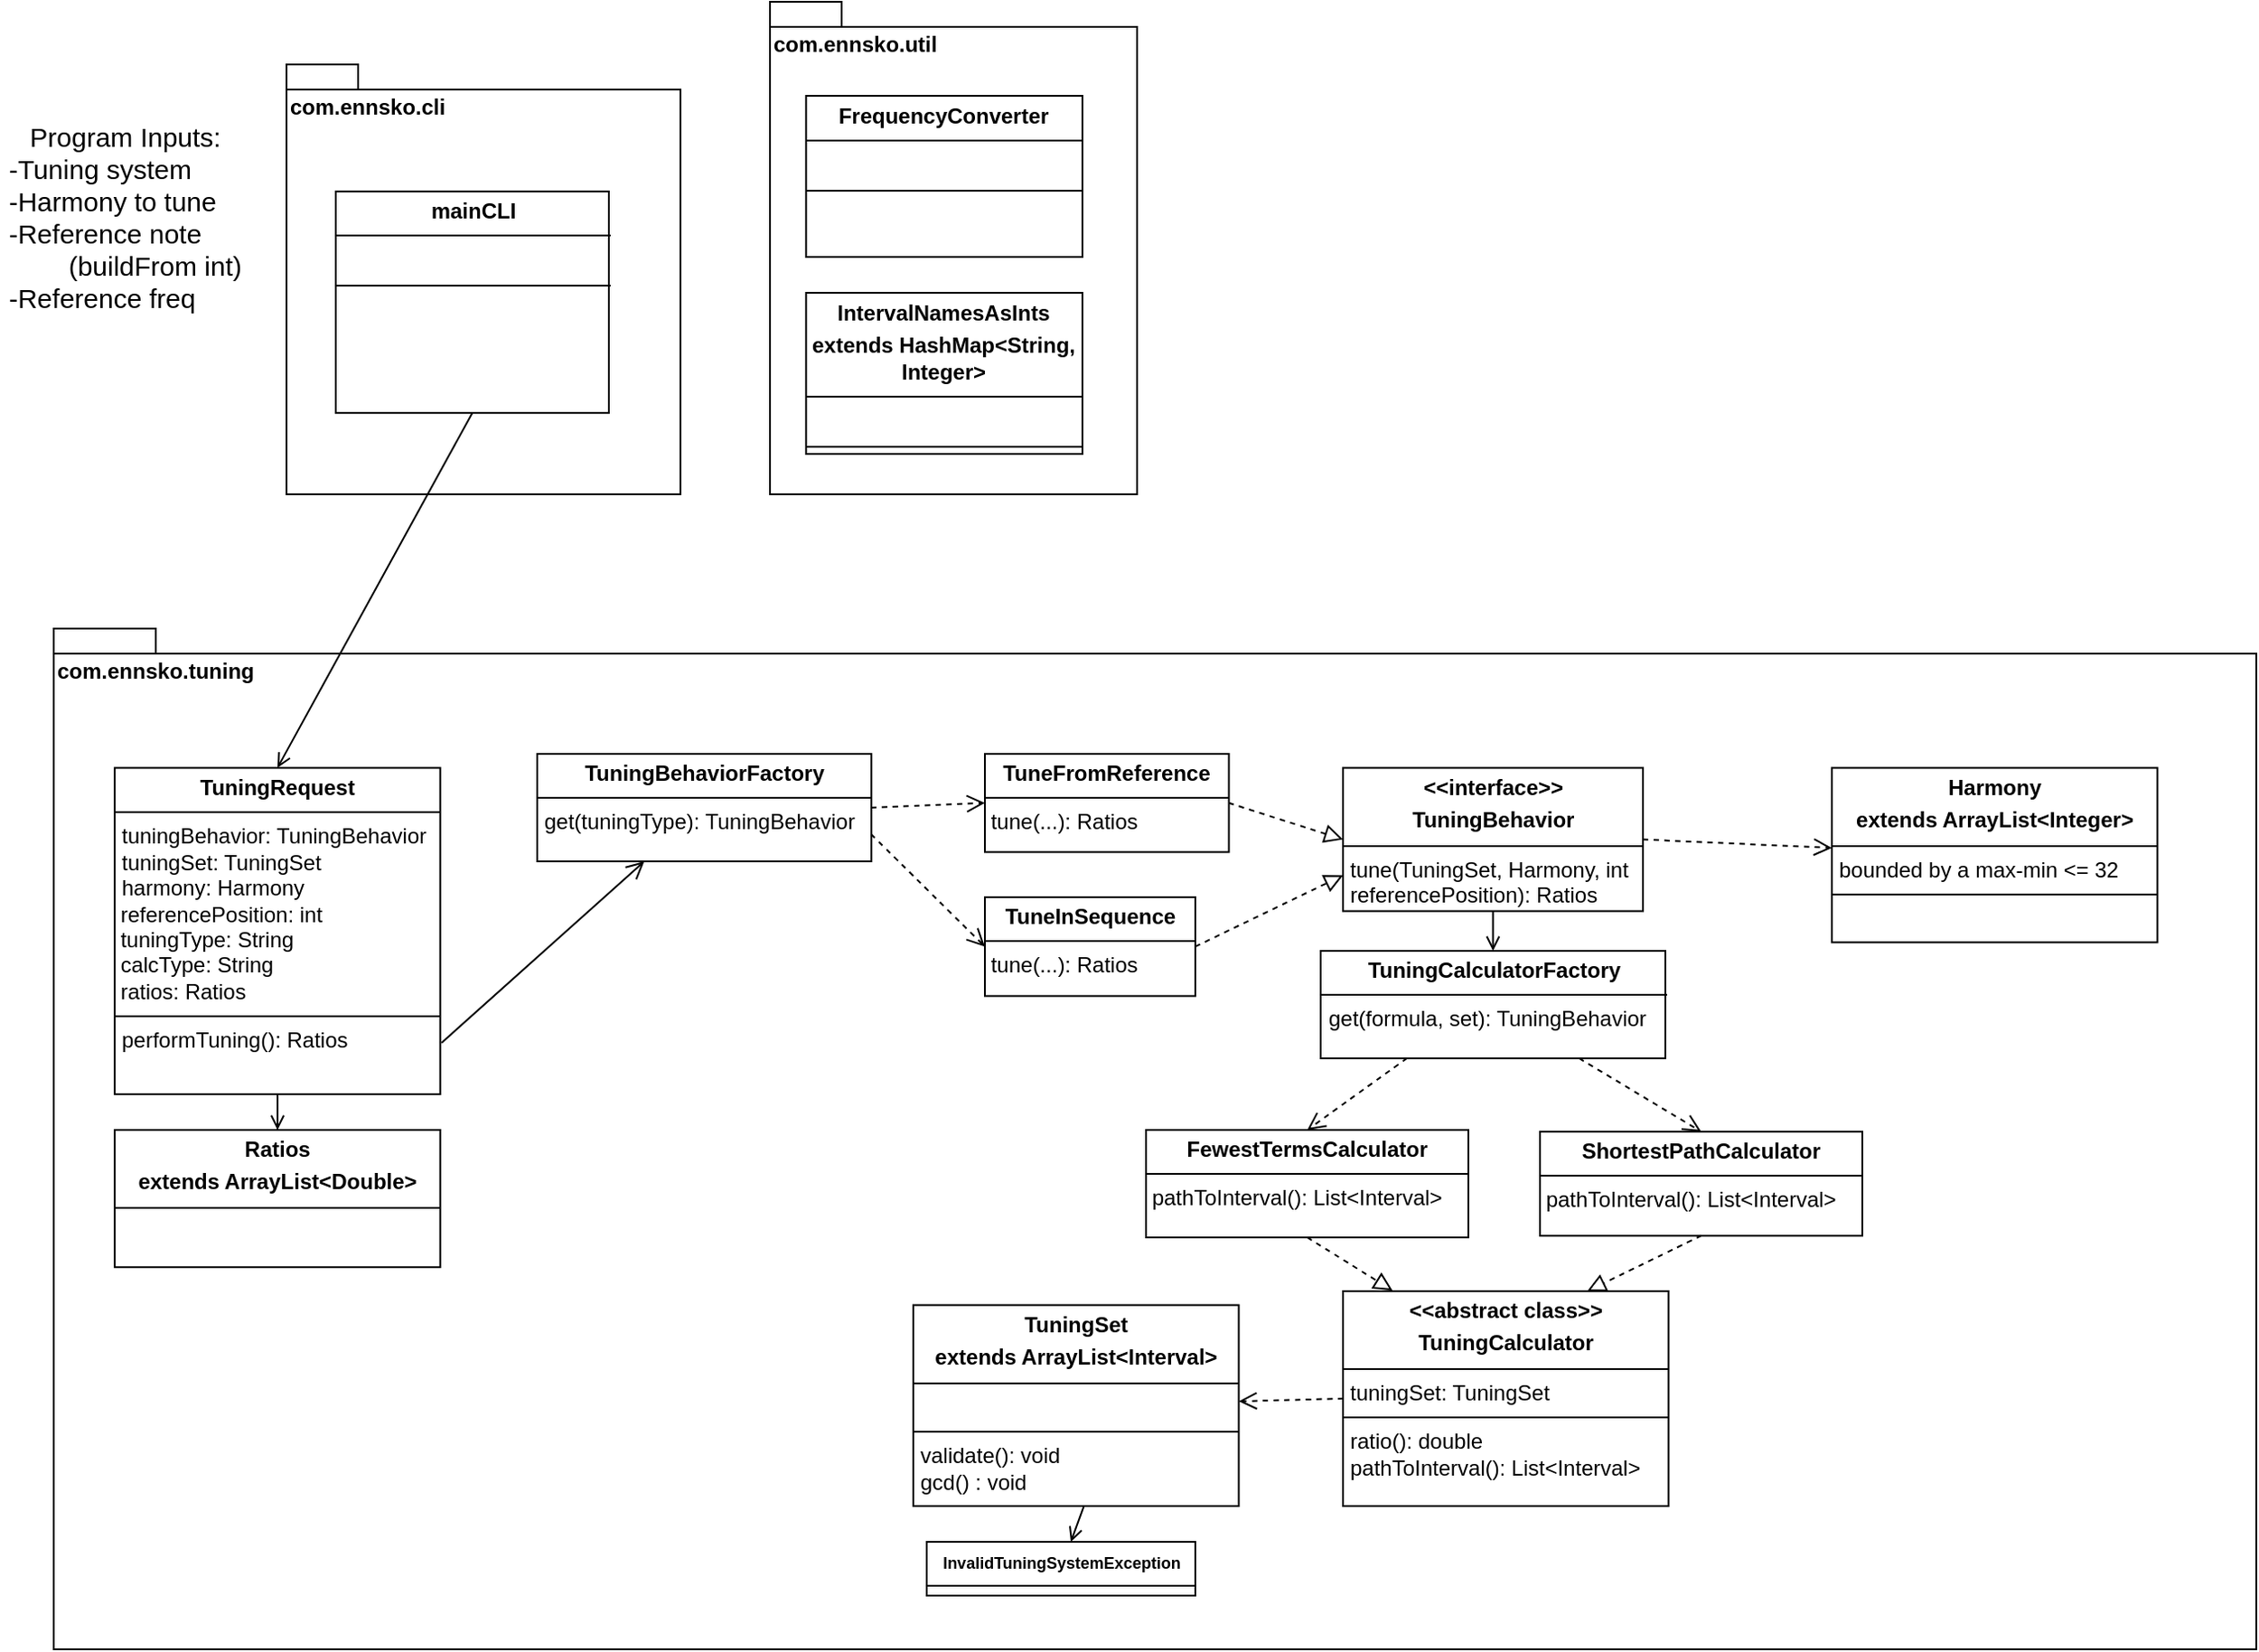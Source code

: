 <mxfile version="27.0.6">
  <diagram name="Page-1" id="yEVWUjx7SioKEEwHRCnq">
    <mxGraphModel dx="493" dy="1009" grid="1" gridSize="10" guides="1" tooltips="1" connect="1" arrows="1" fold="1" page="1" pageScale="1" pageWidth="850" pageHeight="1100" math="0" shadow="0">
      <root>
        <mxCell id="0" />
        <mxCell id="1" parent="0" />
        <mxCell id="_Vw9QgwqF3zOENZBoJmK-1" value="com.ennsko.cli" style="shape=folder;fontStyle=1;spacingTop=10;tabWidth=40;tabHeight=14;tabPosition=left;html=1;whiteSpace=wrap;verticalAlign=top;align=left;container=1;collapsible=0;" parent="1" vertex="1">
          <mxGeometry x="230" y="55" width="220" height="240" as="geometry">
            <mxRectangle x="25" y="40" width="160" height="40" as="alternateBounds" />
          </mxGeometry>
        </mxCell>
        <mxCell id="_Vw9QgwqF3zOENZBoJmK-2" value="&lt;p style=&quot;margin:0px;margin-top:4px;text-align:center;&quot;&gt;&lt;b&gt;mainCLI&lt;/b&gt;&lt;/p&gt;&lt;hr size=&quot;1&quot; style=&quot;border-style:solid;&quot;&gt;&lt;p style=&quot;margin:0px;margin-left:4px;&quot;&gt;&lt;br&gt;&lt;/p&gt;&lt;hr size=&quot;1&quot; style=&quot;border-style:solid;&quot;&gt;&lt;p style=&quot;margin:0px;margin-left:4px;&quot;&gt;&lt;br&gt;&lt;/p&gt;" style="verticalAlign=top;align=left;overflow=fill;html=1;whiteSpace=wrap;" parent="_Vw9QgwqF3zOENZBoJmK-1" vertex="1">
          <mxGeometry x="27.5" y="70.91" width="152.5" height="123.684" as="geometry" />
        </mxCell>
        <mxCell id="_Vw9QgwqF3zOENZBoJmK-3" value="com.ennsko.tuning" style="shape=folder;fontStyle=1;spacingTop=10;tabWidth=40;tabHeight=14;tabPosition=left;html=1;whiteSpace=wrap;verticalAlign=top;align=left;container=1;recursiveResize=0;collapsible=0;" parent="1" vertex="1">
          <mxGeometry x="100" y="370" width="1230" height="570" as="geometry" />
        </mxCell>
        <mxCell id="_Vw9QgwqF3zOENZBoJmK-6" value="&lt;p style=&quot;margin:0px;margin-top:4px;text-align:center;&quot;&gt;&lt;b&gt;Harmony&lt;/b&gt;&lt;/p&gt;&lt;p style=&quot;margin:0px;margin-top:4px;text-align:center;&quot;&gt;&lt;b&gt;extends ArrayList&amp;lt;Integer&amp;gt;&lt;/b&gt;&lt;/p&gt;&lt;hr size=&quot;1&quot; style=&quot;border-style:solid;&quot;&gt;&lt;p style=&quot;margin:0px;margin-left:4px;&quot;&gt;bounded by a max-min &amp;lt;= 32&lt;/p&gt;&lt;hr size=&quot;1&quot; style=&quot;border-style:solid;&quot;&gt;&lt;p style=&quot;margin:0px;margin-left:4px;&quot;&gt;&lt;br&gt;&lt;/p&gt;" style="verticalAlign=top;align=left;overflow=fill;html=1;whiteSpace=wrap;" parent="_Vw9QgwqF3zOENZBoJmK-3" vertex="1">
          <mxGeometry x="993" y="77.78" width="181.76" height="97.43" as="geometry" />
        </mxCell>
        <mxCell id="_Vw9QgwqF3zOENZBoJmK-8" style="edgeStyle=none;shape=connector;rounded=0;orthogonalLoop=1;jettySize=auto;html=1;exitX=0.75;exitY=0;exitDx=0;exitDy=0;strokeColor=default;align=center;verticalAlign=middle;fontFamily=Helvetica;fontSize=11;fontColor=default;labelBackgroundColor=default;endArrow=open;endFill=0;" parent="_Vw9QgwqF3zOENZBoJmK-3" source="_Vw9QgwqF3zOENZBoJmK-9" target="_Vw9QgwqF3zOENZBoJmK-19" edge="1">
          <mxGeometry relative="1" as="geometry" />
        </mxCell>
        <mxCell id="_Vw9QgwqF3zOENZBoJmK-9" value="&lt;p style=&quot;margin:0px;margin-top:4px;text-align:center;&quot;&gt;&lt;b&gt;TuningSet&lt;/b&gt;&lt;/p&gt;&lt;p style=&quot;margin:0px;margin-top:4px;text-align:center;&quot;&gt;&lt;b&gt;extends ArrayList&amp;lt;Interval&amp;gt;&lt;/b&gt;&lt;/p&gt;&lt;hr size=&quot;1&quot; style=&quot;border-style:solid;&quot;&gt;&lt;p style=&quot;margin:0px;margin-left:4px;&quot;&gt;&lt;br&gt;&lt;/p&gt;&lt;hr size=&quot;1&quot; style=&quot;border-style:solid;&quot;&gt;&lt;p style=&quot;margin:0px;margin-left:4px;&quot;&gt;validate(): void&lt;/p&gt;&lt;p style=&quot;margin:0px;margin-left:4px;&quot;&gt;gcd() : void&lt;/p&gt;" style="verticalAlign=top;align=left;overflow=fill;html=1;whiteSpace=wrap;" parent="_Vw9QgwqF3zOENZBoJmK-3" vertex="1">
          <mxGeometry x="480" y="377.78" width="181.76" height="112.22" as="geometry" />
        </mxCell>
        <mxCell id="JG33h3XKCJe6f_BS98QD-12" style="edgeStyle=none;shape=connector;curved=1;rounded=0;orthogonalLoop=1;jettySize=auto;html=1;exitX=0;exitY=0.5;exitDx=0;exitDy=0;dashed=1;strokeColor=default;align=center;verticalAlign=middle;fontFamily=Helvetica;fontSize=12;fontColor=default;labelBackgroundColor=default;startSize=8;endArrow=open;endFill=0;endSize=8;" edge="1" parent="_Vw9QgwqF3zOENZBoJmK-3" source="_Vw9QgwqF3zOENZBoJmK-12" target="_Vw9QgwqF3zOENZBoJmK-9">
          <mxGeometry relative="1" as="geometry" />
        </mxCell>
        <mxCell id="_Vw9QgwqF3zOENZBoJmK-12" value="&lt;p style=&quot;margin:0px;margin-top:4px;text-align:center;&quot;&gt;&lt;b&gt;&amp;lt;&amp;lt;abstract class&amp;gt;&amp;gt;&lt;/b&gt;&lt;/p&gt;&lt;p style=&quot;margin:0px;margin-top:4px;text-align:center;&quot;&gt;&lt;b&gt;TuningCalculator&lt;/b&gt;&lt;/p&gt;&lt;hr size=&quot;1&quot; style=&quot;border-style:solid;&quot;&gt;&lt;p style=&quot;margin:0px;margin-left:4px;&quot;&gt;tuningSet: TuningSet&lt;/p&gt;&lt;hr size=&quot;1&quot; style=&quot;border-style:solid;&quot;&gt;&lt;p style=&quot;margin:0px;margin-left:4px;&quot;&gt;ratio(): double&lt;/p&gt;&lt;p style=&quot;margin:0px;margin-left:4px;&quot;&gt;pathToInterval(): List&amp;lt;Interval&amp;gt;&lt;/p&gt;" style="verticalAlign=top;align=left;overflow=fill;html=1;whiteSpace=wrap;" parent="_Vw9QgwqF3zOENZBoJmK-3" vertex="1">
          <mxGeometry x="720" y="370" width="181.76" height="120" as="geometry" />
        </mxCell>
        <mxCell id="_Vw9QgwqF3zOENZBoJmK-14" style="edgeStyle=orthogonalEdgeStyle;rounded=0;orthogonalLoop=1;jettySize=auto;html=1;exitX=0.5;exitY=1;exitDx=0;exitDy=0;endArrow=open;endFill=0;" parent="_Vw9QgwqF3zOENZBoJmK-3" source="_Vw9QgwqF3zOENZBoJmK-15" target="_Vw9QgwqF3zOENZBoJmK-17" edge="1">
          <mxGeometry relative="1" as="geometry" />
        </mxCell>
        <mxCell id="_Vw9QgwqF3zOENZBoJmK-41" style="edgeStyle=none;curved=1;rounded=0;orthogonalLoop=1;jettySize=auto;html=1;exitX=1.004;exitY=0.843;exitDx=0;exitDy=0;fontSize=12;startSize=8;endSize=8;endArrow=open;endFill=0;exitPerimeter=0;" parent="_Vw9QgwqF3zOENZBoJmK-3" source="_Vw9QgwqF3zOENZBoJmK-15" target="_Vw9QgwqF3zOENZBoJmK-28" edge="1">
          <mxGeometry relative="1" as="geometry" />
        </mxCell>
        <mxCell id="_Vw9QgwqF3zOENZBoJmK-15" value="&lt;p style=&quot;margin:0px;margin-top:4px;text-align:center;&quot;&gt;&lt;b&gt;TuningRequest&lt;/b&gt;&lt;/p&gt;&lt;hr size=&quot;1&quot; style=&quot;border-style:solid;&quot;&gt;&lt;p style=&quot;margin:0px;margin-left:4px;&quot;&gt;tuningBehavior: TuningBehavior&lt;/p&gt;&lt;p style=&quot;margin:0px;margin-left:4px;&quot;&gt;tuningSet: TuningSet&lt;/p&gt;&lt;p style=&quot;margin:0px;margin-left:4px;&quot;&gt;harmony: Harmony&lt;/p&gt;&lt;div&gt;&amp;nbsp;referencePosition: int&lt;/div&gt;&lt;div&gt;&amp;nbsp;tuningType: String&lt;/div&gt;&lt;div&gt;&amp;nbsp;calcType: String&lt;/div&gt;&lt;div&gt;&amp;nbsp;ratios: Ratios&lt;/div&gt;&lt;hr size=&quot;1&quot; style=&quot;border-style:solid;&quot;&gt;&lt;p style=&quot;margin:0px;margin-left:4px;&quot;&gt;performTuning(): Ratios&lt;/p&gt;" style="verticalAlign=top;align=left;overflow=fill;html=1;whiteSpace=wrap;" parent="_Vw9QgwqF3zOENZBoJmK-3" vertex="1">
          <mxGeometry x="34.08" y="77.78" width="181.76" height="182.22" as="geometry" />
        </mxCell>
        <mxCell id="_Vw9QgwqF3zOENZBoJmK-17" value="&lt;p style=&quot;margin:0px;margin-top:4px;text-align:center;&quot;&gt;&lt;b&gt;Ratios&lt;/b&gt;&lt;/p&gt;&lt;p style=&quot;margin:0px;margin-top:4px;text-align:center;&quot;&gt;&lt;b&gt;extends ArrayList&amp;lt;Double&amp;gt;&lt;/b&gt;&lt;/p&gt;&lt;hr size=&quot;1&quot; style=&quot;border-style:solid;&quot;&gt;&lt;br&gt;&amp;nbsp;" style="verticalAlign=top;align=left;overflow=fill;html=1;whiteSpace=wrap;" parent="_Vw9QgwqF3zOENZBoJmK-3" vertex="1">
          <mxGeometry x="34.084" y="280.0" width="181.76" height="76.622" as="geometry" />
        </mxCell>
        <mxCell id="_Vw9QgwqF3zOENZBoJmK-19" value="&lt;p style=&quot;margin:0px;margin-top:4px;text-align:center;&quot;&gt;&lt;font style=&quot;font-size: 9px;&quot;&gt;&lt;b&gt;InvalidTuningSystemException&lt;/b&gt;&lt;/font&gt;&lt;/p&gt;&lt;hr size=&quot;1&quot; style=&quot;border-style:solid;&quot;&gt;&lt;div style=&quot;height:2px;&quot;&gt;&lt;/div&gt;" style="verticalAlign=top;align=left;overflow=fill;html=1;whiteSpace=wrap;" parent="_Vw9QgwqF3zOENZBoJmK-3" vertex="1">
          <mxGeometry x="487.5" y="510" width="150" height="30" as="geometry" />
        </mxCell>
        <mxCell id="JG33h3XKCJe6f_BS98QD-3" style="shape=connector;rounded=0;orthogonalLoop=1;jettySize=auto;html=1;exitX=0.5;exitY=1;exitDx=0;exitDy=0;entryX=0.5;entryY=0;entryDx=0;entryDy=0;strokeColor=default;align=center;verticalAlign=middle;fontFamily=Helvetica;fontSize=11;fontColor=default;labelBackgroundColor=default;endArrow=open;endFill=0;" edge="1" parent="_Vw9QgwqF3zOENZBoJmK-3" source="_Vw9QgwqF3zOENZBoJmK-27" target="JG33h3XKCJe6f_BS98QD-8">
          <mxGeometry relative="1" as="geometry" />
        </mxCell>
        <mxCell id="JG33h3XKCJe6f_BS98QD-11" style="edgeStyle=none;shape=connector;curved=1;rounded=0;orthogonalLoop=1;jettySize=auto;html=1;exitX=1;exitY=0.5;exitDx=0;exitDy=0;dashed=1;strokeColor=default;align=center;verticalAlign=middle;fontFamily=Helvetica;fontSize=12;fontColor=default;labelBackgroundColor=default;startSize=8;endArrow=open;endFill=0;endSize=8;" edge="1" parent="_Vw9QgwqF3zOENZBoJmK-3" source="_Vw9QgwqF3zOENZBoJmK-27" target="_Vw9QgwqF3zOENZBoJmK-6">
          <mxGeometry relative="1" as="geometry" />
        </mxCell>
        <mxCell id="_Vw9QgwqF3zOENZBoJmK-27" value="&lt;p style=&quot;margin:0px;margin-top:4px;text-align:center;&quot;&gt;&lt;b&gt;&amp;lt;&amp;lt;interface&amp;gt;&amp;gt;&lt;/b&gt;&lt;/p&gt;&lt;p style=&quot;margin:0px;margin-top:4px;text-align:center;&quot;&gt;&lt;b&gt;TuningBehavior&lt;/b&gt;&lt;/p&gt;&lt;hr size=&quot;1&quot; style=&quot;border-style:solid;&quot;&gt;&lt;p style=&quot;margin:0px;margin-left:4px;&quot;&gt;tune(TuningSet, Harmony, int referencePosition): Ratios&lt;/p&gt;" style="verticalAlign=top;align=left;overflow=fill;html=1;whiteSpace=wrap;" parent="_Vw9QgwqF3zOENZBoJmK-3" vertex="1">
          <mxGeometry x="720" y="77.78" width="167.5" height="80" as="geometry" />
        </mxCell>
        <mxCell id="_Vw9QgwqF3zOENZBoJmK-39" style="edgeStyle=none;curved=1;rounded=0;orthogonalLoop=1;jettySize=auto;html=1;exitX=1;exitY=0.5;exitDx=0;exitDy=0;entryX=0;entryY=0.5;entryDx=0;entryDy=0;fontSize=12;startSize=8;endSize=8;dashed=1;endArrow=open;endFill=0;" parent="_Vw9QgwqF3zOENZBoJmK-3" source="_Vw9QgwqF3zOENZBoJmK-28" target="_Vw9QgwqF3zOENZBoJmK-32" edge="1">
          <mxGeometry relative="1" as="geometry" />
        </mxCell>
        <mxCell id="_Vw9QgwqF3zOENZBoJmK-40" style="edgeStyle=none;curved=1;rounded=0;orthogonalLoop=1;jettySize=auto;html=1;exitX=1;exitY=0.75;exitDx=0;exitDy=0;entryX=0;entryY=0.5;entryDx=0;entryDy=0;fontSize=12;startSize=8;endSize=8;endArrow=open;endFill=0;dashed=1;" parent="_Vw9QgwqF3zOENZBoJmK-3" source="_Vw9QgwqF3zOENZBoJmK-28" target="_Vw9QgwqF3zOENZBoJmK-33" edge="1">
          <mxGeometry relative="1" as="geometry" />
        </mxCell>
        <mxCell id="_Vw9QgwqF3zOENZBoJmK-28" value="&lt;p style=&quot;margin:0px;margin-top:4px;text-align:center;&quot;&gt;&lt;b&gt;TuningBehaviorFactory&lt;/b&gt;&lt;/p&gt;&lt;hr size=&quot;1&quot; style=&quot;border-style:solid;&quot;&gt;&lt;p style=&quot;margin:0px;margin-left:4px;&quot;&gt;get(tuningType): TuningBehavior&lt;/p&gt;" style="verticalAlign=top;align=left;overflow=fill;html=1;whiteSpace=wrap;" parent="_Vw9QgwqF3zOENZBoJmK-3" vertex="1">
          <mxGeometry x="270" y="70" width="186.62" height="60" as="geometry" />
        </mxCell>
        <mxCell id="_Vw9QgwqF3zOENZBoJmK-37" style="edgeStyle=none;curved=1;rounded=0;orthogonalLoop=1;jettySize=auto;html=1;exitX=1;exitY=0.5;exitDx=0;exitDy=0;fontSize=12;startSize=8;endSize=8;dashed=1;endArrow=block;endFill=0;entryX=0;entryY=0.75;entryDx=0;entryDy=0;" parent="_Vw9QgwqF3zOENZBoJmK-3" source="_Vw9QgwqF3zOENZBoJmK-33" edge="1" target="_Vw9QgwqF3zOENZBoJmK-27">
          <mxGeometry relative="1" as="geometry">
            <mxPoint x="1072.5" y="290" as="targetPoint" />
          </mxGeometry>
        </mxCell>
        <mxCell id="_Vw9QgwqF3zOENZBoJmK-33" value="&lt;p style=&quot;margin:0px;margin-top:4px;text-align:center;&quot;&gt;&lt;b&gt;TuneInSequence&lt;/b&gt;&lt;/p&gt;&lt;hr size=&quot;1&quot; style=&quot;border-style:solid;&quot;&gt;&amp;nbsp;tune(...): Ratios" style="verticalAlign=top;align=left;overflow=fill;html=1;whiteSpace=wrap;" parent="_Vw9QgwqF3zOENZBoJmK-3" vertex="1">
          <mxGeometry x="520" y="150" width="117.5" height="55.2" as="geometry" />
        </mxCell>
        <mxCell id="_Vw9QgwqF3zOENZBoJmK-35" style="edgeStyle=none;curved=1;rounded=0;orthogonalLoop=1;jettySize=auto;html=1;exitX=1;exitY=0.5;exitDx=0;exitDy=0;entryX=0;entryY=0.5;entryDx=0;entryDy=0;fontSize=12;startSize=8;endSize=8;dashed=1;endArrow=block;endFill=0;" parent="_Vw9QgwqF3zOENZBoJmK-3" source="_Vw9QgwqF3zOENZBoJmK-32" target="_Vw9QgwqF3zOENZBoJmK-27" edge="1">
          <mxGeometry relative="1" as="geometry" />
        </mxCell>
        <mxCell id="_Vw9QgwqF3zOENZBoJmK-32" value="&lt;p style=&quot;margin:0px;margin-top:4px;text-align:center;&quot;&gt;&lt;b&gt;TuneFromReference&lt;/b&gt;&lt;/p&gt;&lt;hr size=&quot;1&quot; style=&quot;border-style:solid;&quot;&gt;&amp;nbsp;tune(...): Ratios" style="verticalAlign=top;align=left;overflow=fill;html=1;whiteSpace=wrap;" parent="_Vw9QgwqF3zOENZBoJmK-3" vertex="1">
          <mxGeometry x="520" y="70.0" width="136.25" height="54.79" as="geometry" />
        </mxCell>
        <mxCell id="_Vw9QgwqF3zOENZBoJmK-34" style="edgeStyle=none;curved=1;rounded=0;orthogonalLoop=1;jettySize=auto;html=1;exitX=1;exitY=0.5;exitDx=0;exitDy=0;fontSize=12;startSize=8;endSize=8;" parent="_Vw9QgwqF3zOENZBoJmK-3" source="_Vw9QgwqF3zOENZBoJmK-32" target="_Vw9QgwqF3zOENZBoJmK-32" edge="1">
          <mxGeometry relative="1" as="geometry" />
        </mxCell>
        <mxCell id="JG33h3XKCJe6f_BS98QD-5" style="edgeStyle=none;shape=connector;curved=1;rounded=0;orthogonalLoop=1;jettySize=auto;html=1;exitX=0.5;exitY=1;exitDx=0;exitDy=0;entryX=0.152;entryY=-0.003;entryDx=0;entryDy=0;dashed=1;strokeColor=default;align=center;verticalAlign=middle;fontFamily=Helvetica;fontSize=12;fontColor=default;labelBackgroundColor=default;startSize=8;endArrow=block;endFill=0;endSize=8;entryPerimeter=0;" edge="1" parent="_Vw9QgwqF3zOENZBoJmK-3" source="JG33h3XKCJe6f_BS98QD-4" target="_Vw9QgwqF3zOENZBoJmK-12">
          <mxGeometry relative="1" as="geometry" />
        </mxCell>
        <mxCell id="JG33h3XKCJe6f_BS98QD-4" value="&lt;p style=&quot;margin:0px;margin-top:4px;text-align:center;&quot;&gt;&lt;b&gt;FewestTermsCalculator&lt;/b&gt;&lt;/p&gt;&lt;hr size=&quot;1&quot; style=&quot;border-style:solid;&quot;&gt;&amp;nbsp;pathToInterval(): List&amp;lt;Interval&amp;gt;" style="verticalAlign=top;align=left;overflow=fill;html=1;whiteSpace=wrap;" vertex="1" parent="_Vw9QgwqF3zOENZBoJmK-3">
          <mxGeometry x="610" y="280" width="180" height="60" as="geometry" />
        </mxCell>
        <mxCell id="JG33h3XKCJe6f_BS98QD-6" value="&lt;p style=&quot;margin:0px;margin-top:4px;text-align:center;&quot;&gt;&lt;b&gt;ShortestPathCalculator&lt;/b&gt;&lt;/p&gt;&lt;hr size=&quot;1&quot; style=&quot;border-style:solid;&quot;&gt;&amp;nbsp;pathToInterval(): List&amp;lt;Interval&amp;gt;" style="verticalAlign=top;align=left;overflow=fill;html=1;whiteSpace=wrap;" vertex="1" parent="_Vw9QgwqF3zOENZBoJmK-3">
          <mxGeometry x="830" y="280.91" width="180" height="58.17" as="geometry" />
        </mxCell>
        <mxCell id="JG33h3XKCJe6f_BS98QD-7" style="edgeStyle=none;shape=connector;curved=1;rounded=0;orthogonalLoop=1;jettySize=auto;html=1;exitX=0.5;exitY=1;exitDx=0;exitDy=0;dashed=1;strokeColor=default;align=center;verticalAlign=middle;fontFamily=Helvetica;fontSize=12;fontColor=default;labelBackgroundColor=default;startSize=8;endArrow=block;endFill=0;endSize=8;entryX=0.75;entryY=0;entryDx=0;entryDy=0;" edge="1" parent="_Vw9QgwqF3zOENZBoJmK-3" source="JG33h3XKCJe6f_BS98QD-6" target="_Vw9QgwqF3zOENZBoJmK-12">
          <mxGeometry relative="1" as="geometry" />
        </mxCell>
        <mxCell id="JG33h3XKCJe6f_BS98QD-9" style="edgeStyle=none;shape=connector;curved=1;rounded=0;orthogonalLoop=1;jettySize=auto;html=1;exitX=0.25;exitY=1;exitDx=0;exitDy=0;entryX=0.5;entryY=0;entryDx=0;entryDy=0;dashed=1;strokeColor=default;align=center;verticalAlign=middle;fontFamily=Helvetica;fontSize=12;fontColor=default;labelBackgroundColor=default;startSize=8;endArrow=open;endFill=0;endSize=8;" edge="1" parent="_Vw9QgwqF3zOENZBoJmK-3" source="JG33h3XKCJe6f_BS98QD-8" target="JG33h3XKCJe6f_BS98QD-4">
          <mxGeometry relative="1" as="geometry" />
        </mxCell>
        <mxCell id="JG33h3XKCJe6f_BS98QD-10" style="edgeStyle=none;shape=connector;curved=1;rounded=0;orthogonalLoop=1;jettySize=auto;html=1;exitX=0.75;exitY=1;exitDx=0;exitDy=0;entryX=0.5;entryY=0;entryDx=0;entryDy=0;dashed=1;strokeColor=default;align=center;verticalAlign=middle;fontFamily=Helvetica;fontSize=12;fontColor=default;labelBackgroundColor=default;startSize=8;endArrow=open;endFill=0;endSize=8;" edge="1" parent="_Vw9QgwqF3zOENZBoJmK-3" source="JG33h3XKCJe6f_BS98QD-8" target="JG33h3XKCJe6f_BS98QD-6">
          <mxGeometry relative="1" as="geometry" />
        </mxCell>
        <mxCell id="JG33h3XKCJe6f_BS98QD-8" value="&lt;p style=&quot;margin:0px;margin-top:4px;text-align:center;&quot;&gt;&lt;b&gt;TuningCalculatorFactory&lt;/b&gt;&lt;/p&gt;&lt;hr size=&quot;1&quot; style=&quot;border-style:solid;&quot;&gt;&lt;p style=&quot;margin:0px;margin-left:4px;&quot;&gt;get(formula, set): TuningBehavior&lt;/p&gt;" style="verticalAlign=top;align=left;overflow=fill;html=1;whiteSpace=wrap;" vertex="1" parent="_Vw9QgwqF3zOENZBoJmK-3">
          <mxGeometry x="707.5" y="180" width="192.5" height="60" as="geometry" />
        </mxCell>
        <mxCell id="_Vw9QgwqF3zOENZBoJmK-20" value="com.ennsko.util" style="shape=folder;fontStyle=1;spacingTop=10;tabWidth=40;tabHeight=14;tabPosition=left;html=1;whiteSpace=wrap;verticalAlign=top;align=left;container=1;collapsible=0;" parent="1" vertex="1">
          <mxGeometry x="500" y="20" width="205" height="275" as="geometry" />
        </mxCell>
        <mxCell id="_Vw9QgwqF3zOENZBoJmK-21" value="&lt;p style=&quot;margin:0px;margin-top:4px;text-align:center;&quot;&gt;&lt;b&gt;FrequencyConverter&lt;/b&gt;&lt;/p&gt;&lt;hr size=&quot;1&quot; style=&quot;border-style:solid;&quot;&gt;&lt;p style=&quot;margin:0px;margin-left:4px;&quot;&gt;&lt;br&gt;&lt;/p&gt;&lt;hr size=&quot;1&quot; style=&quot;border-style:solid;&quot;&gt;&lt;p style=&quot;margin:0px;margin-left:4px;&quot;&gt;&lt;br&gt;&lt;/p&gt;" style="verticalAlign=top;align=left;overflow=fill;html=1;whiteSpace=wrap;" parent="_Vw9QgwqF3zOENZBoJmK-20" vertex="1">
          <mxGeometry x="20.16" y="52.5" width="154.308" height="90" as="geometry" />
        </mxCell>
        <mxCell id="_Vw9QgwqF3zOENZBoJmK-22" value="&lt;p style=&quot;margin:0px;margin-top:4px;text-align:center;&quot;&gt;&lt;b&gt;IntervalNamesAsInts&lt;/b&gt;&lt;/p&gt;&lt;p style=&quot;margin:0px;margin-top:4px;text-align:center;&quot;&gt;&lt;b&gt;extends HashMap&amp;lt;String, Integer&amp;gt;&lt;/b&gt;&lt;/p&gt;&lt;hr size=&quot;1&quot; style=&quot;border-style:solid;&quot;&gt;&lt;p style=&quot;margin:0px;margin-left:4px;&quot;&gt;&lt;br&gt;&lt;/p&gt;&lt;hr size=&quot;1&quot; style=&quot;border-style:solid;&quot;&gt;&lt;p style=&quot;margin:0px;margin-left:4px;&quot;&gt;&lt;br&gt;&lt;/p&gt;" style="verticalAlign=top;align=left;overflow=fill;html=1;whiteSpace=wrap;" parent="_Vw9QgwqF3zOENZBoJmK-20" vertex="1">
          <mxGeometry x="20.16" y="162.5" width="154.308" height="90" as="geometry" />
        </mxCell>
        <mxCell id="_Vw9QgwqF3zOENZBoJmK-25" style="edgeStyle=none;shape=connector;rounded=0;orthogonalLoop=1;jettySize=auto;html=1;exitX=0.5;exitY=1;exitDx=0;exitDy=0;entryX=0.5;entryY=0;entryDx=0;entryDy=0;strokeColor=default;align=center;verticalAlign=middle;fontFamily=Helvetica;fontSize=11;fontColor=default;labelBackgroundColor=default;endArrow=open;endFill=0;" parent="1" source="_Vw9QgwqF3zOENZBoJmK-2" target="_Vw9QgwqF3zOENZBoJmK-15" edge="1">
          <mxGeometry relative="1" as="geometry" />
        </mxCell>
        <mxCell id="_Vw9QgwqF3zOENZBoJmK-26" value="&lt;div&gt;&lt;font style=&quot;font-size: 15px;&quot;&gt;Program Inputs:&lt;/font&gt;&lt;/div&gt;&lt;div align=&quot;left&quot;&gt;&lt;font style=&quot;font-size: 15px;&quot;&gt;-Tuning system&lt;/font&gt;&lt;/div&gt;&lt;div align=&quot;left&quot;&gt;&lt;font style=&quot;font-size: 15px;&quot;&gt;-Harmony to tune&lt;/font&gt;&lt;/div&gt;&lt;div align=&quot;left&quot;&gt;&lt;font style=&quot;font-size: 15px;&quot;&gt;-Reference note&lt;/font&gt;&lt;/div&gt;&lt;div align=&quot;left&quot;&gt;&lt;font style=&quot;font-size: 15px;&quot;&gt;&lt;span style=&quot;white-space: pre;&quot;&gt;&#x9;&lt;/span&gt;(buildFrom int)&lt;/font&gt;&lt;/div&gt;&lt;div align=&quot;left&quot;&gt;&lt;font style=&quot;font-size: 15px;&quot;&gt;-Reference freq&lt;/font&gt;&lt;/div&gt;" style="text;html=1;align=center;verticalAlign=middle;whiteSpace=wrap;rounded=0;fontFamily=Helvetica;fontSize=11;fontColor=default;labelBackgroundColor=default;" parent="1" vertex="1">
          <mxGeometry x="70" y="80" width="140" height="120" as="geometry" />
        </mxCell>
      </root>
    </mxGraphModel>
  </diagram>
</mxfile>
